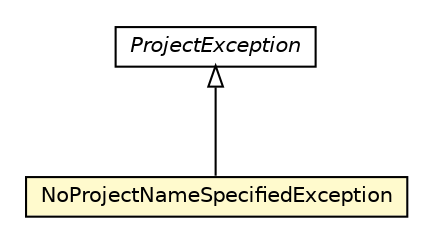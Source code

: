 #!/usr/local/bin/dot
#
# Class diagram 
# Generated by UMLGraph version 5.1 (http://www.umlgraph.org/)
#

digraph G {
	edge [fontname="Helvetica",fontsize=10,labelfontname="Helvetica",labelfontsize=10];
	node [fontname="Helvetica",fontsize=10,shape=plaintext];
	nodesep=0.25;
	ranksep=0.5;
	// pt.ist.fenixframework.core.exception.ProjectException
	c8375 [label=<<table title="pt.ist.fenixframework.core.exception.ProjectException" border="0" cellborder="1" cellspacing="0" cellpadding="2" port="p" href="./ProjectException.html">
		<tr><td><table border="0" cellspacing="0" cellpadding="1">
<tr><td align="center" balign="center"><font face="Helvetica-Oblique"> ProjectException </font></td></tr>
		</table></td></tr>
		</table>>, fontname="Helvetica", fontcolor="black", fontsize=10.0];
	// pt.ist.fenixframework.core.exception.NoProjectNameSpecifiedException
	c8376 [label=<<table title="pt.ist.fenixframework.core.exception.NoProjectNameSpecifiedException" border="0" cellborder="1" cellspacing="0" cellpadding="2" port="p" bgcolor="lemonChiffon" href="./NoProjectNameSpecifiedException.html">
		<tr><td><table border="0" cellspacing="0" cellpadding="1">
<tr><td align="center" balign="center"> NoProjectNameSpecifiedException </td></tr>
		</table></td></tr>
		</table>>, fontname="Helvetica", fontcolor="black", fontsize=10.0];
	//pt.ist.fenixframework.core.exception.NoProjectNameSpecifiedException extends pt.ist.fenixframework.core.exception.ProjectException
	c8375:p -> c8376:p [dir=back,arrowtail=empty];
}

